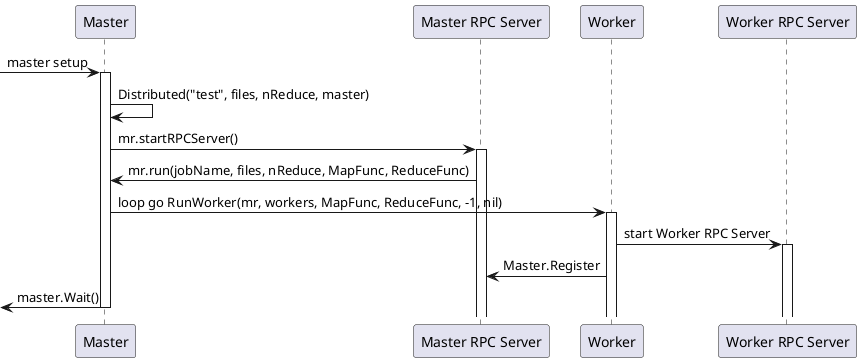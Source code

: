 @startuml

participant "Master" as M
participant "Master RPC Server" as MR
participant "Worker" as W
participant "Worker RPC Server" as WR

[-> M: master setup
activate M

M -> M: Distributed("test", files, nReduce, master)
M -> MR: mr.startRPCServer()
activate MR

MR -> M: mr.run(jobName, files, nReduce, MapFunc, ReduceFunc)

M -> W: loop go RunWorker(mr, workers, MapFunc, ReduceFunc, -1, nil)
activate W

W -> WR: start Worker RPC Server
activate WR

W -> MR: Master.Register

[<- M: master.Wait()
deactivate M
@enduml
